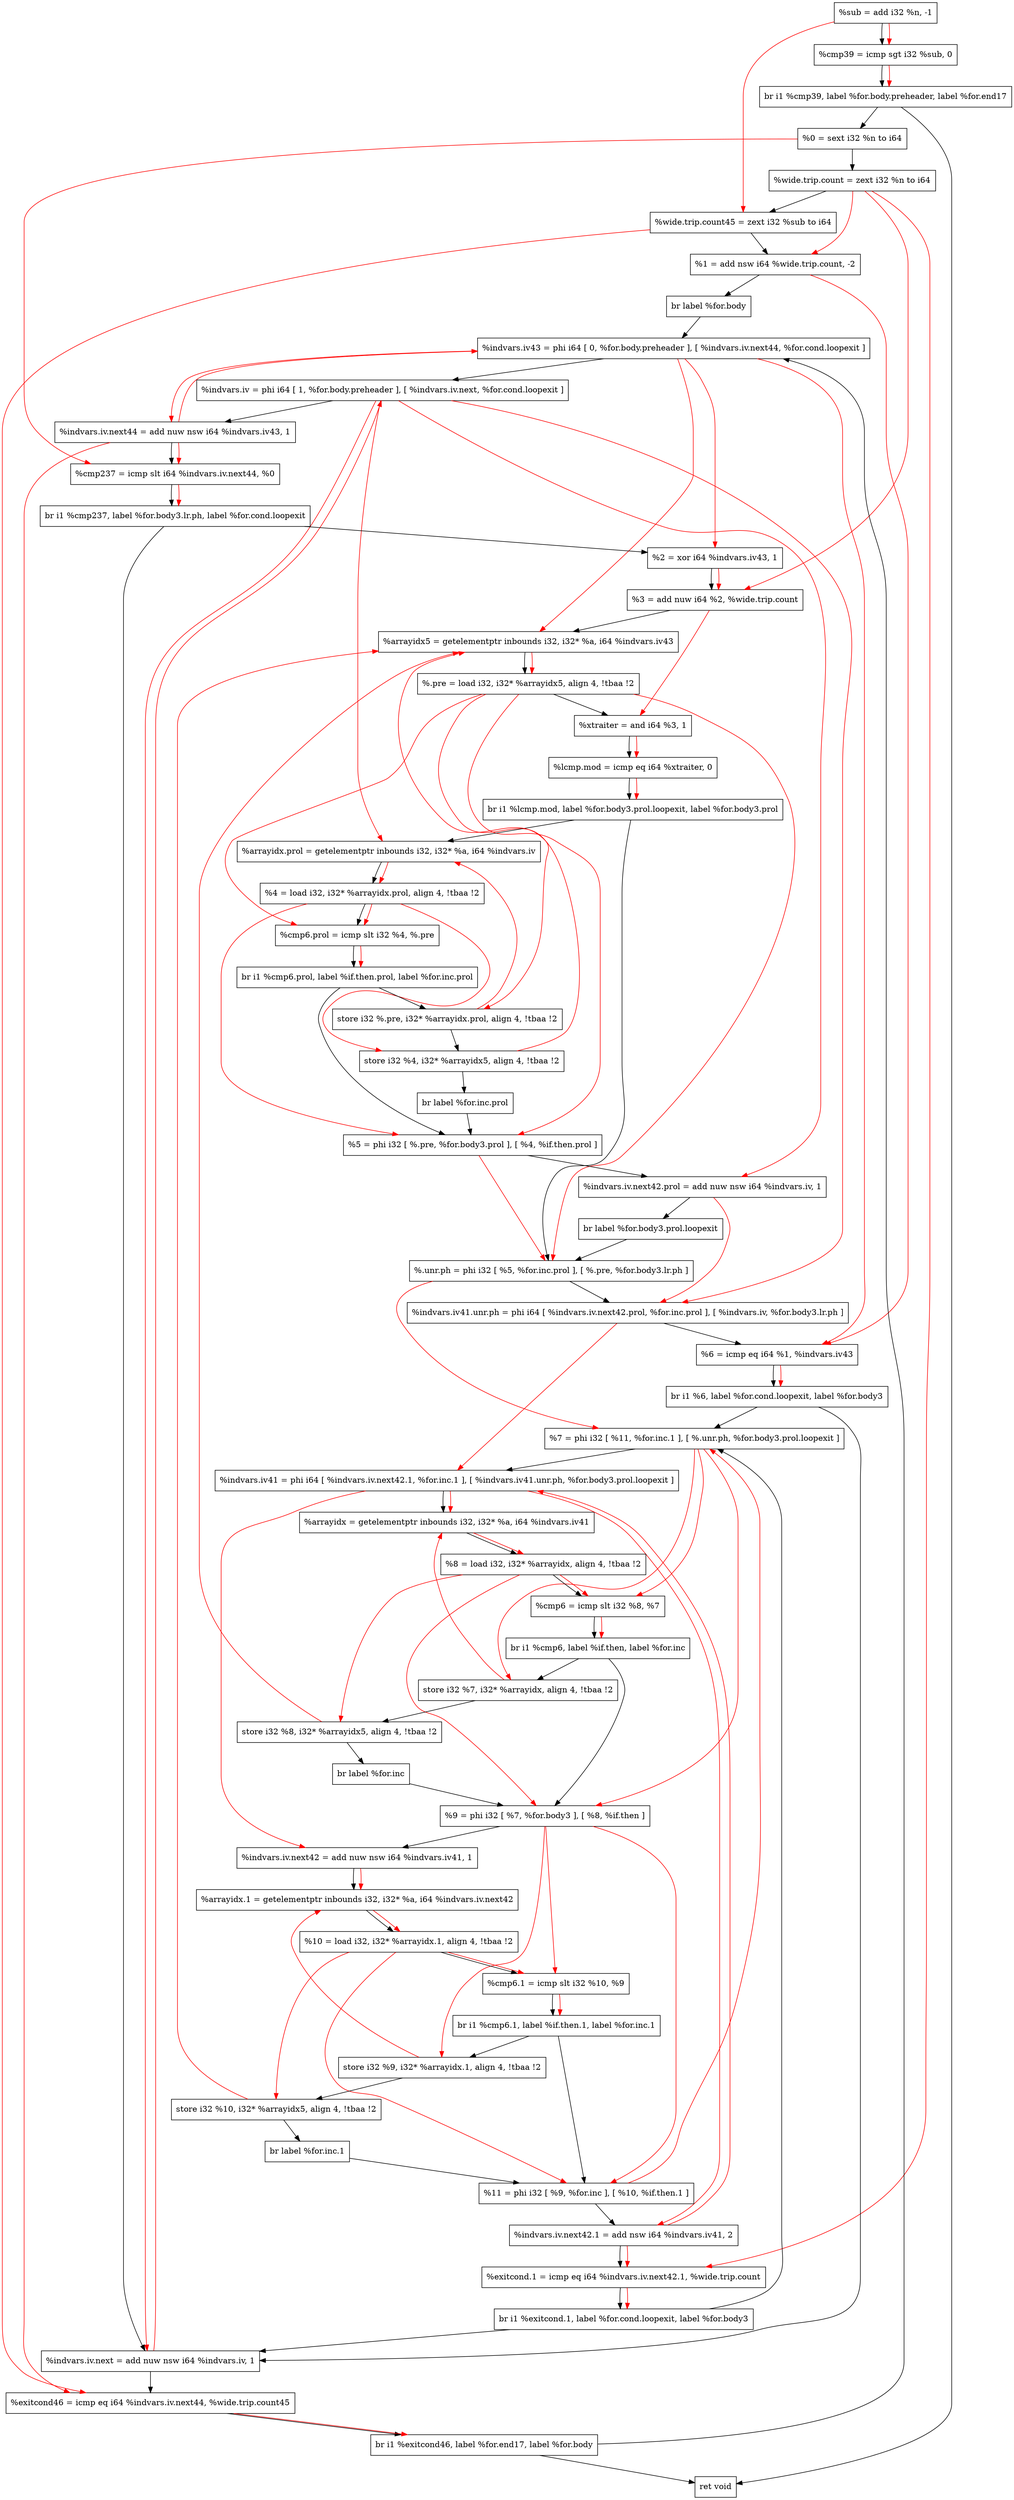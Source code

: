 digraph "CDFG for'func' function" {
	Node0x55d9ae30d130[shape=record, label="  %sub = add i32 %n, -1"];
	Node0x55d9ae30d1a0[shape=record, label="  %cmp39 = icmp sgt i32 %sub, 0"];
	Node0x55d9ae297c98[shape=record, label="  br i1 %cmp39, label %for.body.preheader, label %for.end17"];
	Node0x55d9ae30d088[shape=record, label="  %0 = sext i32 %n to i64"];
	Node0x55d9ae30d3f8[shape=record, label="  %wide.trip.count = zext i32 %n to i64"];
	Node0x55d9ae30d488[shape=record, label="  %wide.trip.count45 = zext i32 %sub to i64"];
	Node0x55d9ae30d560[shape=record, label="  %1 = add nsw i64 %wide.trip.count, -2"];
	Node0x55d9ae30d6b8[shape=record, label="  br label %for.body"];
	Node0x55d9ae30d870[shape=record, label="  %indvars.iv.next = add nuw nsw i64 %indvars.iv, 1"];
	Node0x55d9ae30da30[shape=record, label="  %exitcond46 = icmp eq i64 %indvars.iv.next44, %wide.trip.count45"];
	Node0x55d9ae297db8[shape=record, label="  br i1 %exitcond46, label %for.end17, label %for.body"];
	Node0x55d9ae30dc48[shape=record, label="  %indvars.iv43 = phi i64 [ 0, %for.body.preheader ], [ %indvars.iv.next44, %for.cond.loopexit ]"];
	Node0x55d9ae30dd18[shape=record, label="  %indvars.iv = phi i64 [ 1, %for.body.preheader ], [ %indvars.iv.next, %for.cond.loopexit ]"];
	Node0x55d9ae30dde0[shape=record, label="  %indvars.iv.next44 = add nuw nsw i64 %indvars.iv43, 1"];
	Node0x55d9ae30de50[shape=record, label="  %cmp237 = icmp slt i64 %indvars.iv.next44, %0"];
	Node0x55d9ae2a3228[shape=record, label="  br i1 %cmp237, label %for.body3.lr.ph, label %for.cond.loopexit"];
	Node0x55d9ae30df10[shape=record, label="  %2 = xor i64 %indvars.iv43, 1"];
	Node0x55d9ae30df80[shape=record, label="  %3 = add nuw i64 %2, %wide.trip.count"];
	Node0x55d9ae30dff0[shape=record, label="  %arrayidx5 = getelementptr inbounds i32, i32* %a, i64 %indvars.iv43"];
	Node0x55d9ae30d988[shape=record, label="  %.pre = load i32, i32* %arrayidx5, align 4, !tbaa !2"];
	Node0x55d9ae30ef20[shape=record, label="  %xtraiter = and i64 %3, 1"];
	Node0x55d9ae30ef90[shape=record, label="  %lcmp.mod = icmp eq i64 %xtraiter, 0"];
	Node0x55d9ae2a3468[shape=record, label="  br i1 %lcmp.mod, label %for.body3.prol.loopexit, label %for.body3.prol"];
	Node0x55d9ae30f150[shape=record, label="  %arrayidx.prol = getelementptr inbounds i32, i32* %a, i64 %indvars.iv"];
	Node0x55d9ae30d658[shape=record, label="  %4 = load i32, i32* %arrayidx.prol, align 4, !tbaa !2"];
	Node0x55d9ae30fb80[shape=record, label="  %cmp6.prol = icmp slt i32 %4, %.pre"];
	Node0x55d9ae2a3588[shape=record, label="  br i1 %cmp6.prol, label %if.then.prol, label %for.inc.prol"];
	Node0x55d9ae30fdb0[shape=record, label="  store i32 %.pre, i32* %arrayidx.prol, align 4, !tbaa !2"];
	Node0x55d9ae30fe30[shape=record, label="  store i32 %4, i32* %arrayidx5, align 4, !tbaa !2"];
	Node0x55d9ae30fc58[shape=record, label="  br label %for.inc.prol"];
	Node0x55d9ae30fe88[shape=record, label="  %5 = phi i32 [ %.pre, %for.body3.prol ], [ %4, %if.then.prol ]"];
	Node0x55d9ae30ff80[shape=record, label="  %indvars.iv.next42.prol = add nuw nsw i64 %indvars.iv, 1"];
	Node0x55d9ae30fd38[shape=record, label="  br label %for.body3.prol.loopexit"];
	Node0x55d9ae310058[shape=record, label="  %.unr.ph = phi i32 [ %5, %for.inc.prol ], [ %.pre, %for.body3.lr.ph ]"];
	Node0x55d9ae310128[shape=record, label="  %indvars.iv41.unr.ph = phi i64 [ %indvars.iv.next42.prol, %for.inc.prol ], [ %indvars.iv, %for.body3.lr.ph ]"];
	Node0x55d9ae3101f0[shape=record, label="  %6 = icmp eq i64 %1, %indvars.iv43"];
	Node0x55d9ae3102f8[shape=record, label="  br i1 %6, label %for.cond.loopexit, label %for.body3"];
	Node0x55d9ae310408[shape=record, label="  %7 = phi i32 [ %11, %for.inc.1 ], [ %.unr.ph, %for.body3.prol.loopexit ]"];
	Node0x55d9ae310588[shape=record, label="  %indvars.iv41 = phi i64 [ %indvars.iv.next42.1, %for.inc.1 ], [ %indvars.iv41.unr.ph, %for.body3.prol.loopexit ]"];
	Node0x55d9ae310650[shape=record, label="  %arrayidx = getelementptr inbounds i32, i32* %a, i64 %indvars.iv41"];
	Node0x55d9ae3106b8[shape=record, label="  %8 = load i32, i32* %arrayidx, align 4, !tbaa !2"];
	Node0x55d9ae3107c0[shape=record, label="  %cmp6 = icmp slt i32 %8, %7"];
	Node0x55d9ae3109b8[shape=record, label="  br i1 %cmp6, label %if.then, label %for.inc"];
	Node0x55d9ae310a30[shape=record, label="  store i32 %7, i32* %arrayidx, align 4, !tbaa !2"];
	Node0x55d9ae310ab0[shape=record, label="  store i32 %8, i32* %arrayidx5, align 4, !tbaa !2"];
	Node0x55d9ae310858[shape=record, label="  br label %for.inc"];
	Node0x55d9ae310b08[shape=record, label="  %9 = phi i32 [ %7, %for.body3 ], [ %8, %if.then ]"];
	Node0x55d9ae310c00[shape=record, label="  %indvars.iv.next42 = add nuw nsw i64 %indvars.iv41, 1"];
	Node0x55d9ae310d00[shape=record, label="  %arrayidx.1 = getelementptr inbounds i32, i32* %a, i64 %indvars.iv.next42"];
	Node0x55d9ae310928[shape=record, label="  %10 = load i32, i32* %arrayidx.1, align 4, !tbaa !2"];
	Node0x55d9ae310d80[shape=record, label="  %cmp6.1 = icmp slt i32 %10, %9"];
	Node0x55d9ae310ed8[shape=record, label="  br i1 %cmp6.1, label %if.then.1, label %for.inc.1"];
	Node0x55d9ae310f20[shape=record, label="  ret void"];
	Node0x55d9ae310f90[shape=record, label="  store i32 %9, i32* %arrayidx.1, align 4, !tbaa !2"];
	Node0x55d9ae311010[shape=record, label="  store i32 %10, i32* %arrayidx5, align 4, !tbaa !2"];
	Node0x55d9ae310e48[shape=record, label="  br label %for.inc.1"];
	Node0x55d9ae311068[shape=record, label="  %11 = phi i32 [ %9, %for.inc ], [ %10, %if.then.1 ]"];
	Node0x55d9ae311130[shape=record, label="  %indvars.iv.next42.1 = add nsw i64 %indvars.iv41, 2"];
	Node0x55d9ae3111d0[shape=record, label="  %exitcond.1 = icmp eq i64 %indvars.iv.next42.1, %wide.trip.count"];
	Node0x55d9ae311288[shape=record, label="  br i1 %exitcond.1, label %for.cond.loopexit, label %for.body3"];
	Node0x55d9ae30d130 -> Node0x55d9ae30d1a0
	Node0x55d9ae30d1a0 -> Node0x55d9ae297c98
	Node0x55d9ae297c98 -> Node0x55d9ae30d088
	Node0x55d9ae297c98 -> Node0x55d9ae310f20
	Node0x55d9ae30d088 -> Node0x55d9ae30d3f8
	Node0x55d9ae30d3f8 -> Node0x55d9ae30d488
	Node0x55d9ae30d488 -> Node0x55d9ae30d560
	Node0x55d9ae30d560 -> Node0x55d9ae30d6b8
	Node0x55d9ae30d6b8 -> Node0x55d9ae30dc48
	Node0x55d9ae30d870 -> Node0x55d9ae30da30
	Node0x55d9ae30da30 -> Node0x55d9ae297db8
	Node0x55d9ae297db8 -> Node0x55d9ae310f20
	Node0x55d9ae297db8 -> Node0x55d9ae30dc48
	Node0x55d9ae30dc48 -> Node0x55d9ae30dd18
	Node0x55d9ae30dd18 -> Node0x55d9ae30dde0
	Node0x55d9ae30dde0 -> Node0x55d9ae30de50
	Node0x55d9ae30de50 -> Node0x55d9ae2a3228
	Node0x55d9ae2a3228 -> Node0x55d9ae30df10
	Node0x55d9ae2a3228 -> Node0x55d9ae30d870
	Node0x55d9ae30df10 -> Node0x55d9ae30df80
	Node0x55d9ae30df80 -> Node0x55d9ae30dff0
	Node0x55d9ae30dff0 -> Node0x55d9ae30d988
	Node0x55d9ae30d988 -> Node0x55d9ae30ef20
	Node0x55d9ae30ef20 -> Node0x55d9ae30ef90
	Node0x55d9ae30ef90 -> Node0x55d9ae2a3468
	Node0x55d9ae2a3468 -> Node0x55d9ae310058
	Node0x55d9ae2a3468 -> Node0x55d9ae30f150
	Node0x55d9ae30f150 -> Node0x55d9ae30d658
	Node0x55d9ae30d658 -> Node0x55d9ae30fb80
	Node0x55d9ae30fb80 -> Node0x55d9ae2a3588
	Node0x55d9ae2a3588 -> Node0x55d9ae30fdb0
	Node0x55d9ae2a3588 -> Node0x55d9ae30fe88
	Node0x55d9ae30fdb0 -> Node0x55d9ae30fe30
	Node0x55d9ae30fe30 -> Node0x55d9ae30fc58
	Node0x55d9ae30fc58 -> Node0x55d9ae30fe88
	Node0x55d9ae30fe88 -> Node0x55d9ae30ff80
	Node0x55d9ae30ff80 -> Node0x55d9ae30fd38
	Node0x55d9ae30fd38 -> Node0x55d9ae310058
	Node0x55d9ae310058 -> Node0x55d9ae310128
	Node0x55d9ae310128 -> Node0x55d9ae3101f0
	Node0x55d9ae3101f0 -> Node0x55d9ae3102f8
	Node0x55d9ae3102f8 -> Node0x55d9ae30d870
	Node0x55d9ae3102f8 -> Node0x55d9ae310408
	Node0x55d9ae310408 -> Node0x55d9ae310588
	Node0x55d9ae310588 -> Node0x55d9ae310650
	Node0x55d9ae310650 -> Node0x55d9ae3106b8
	Node0x55d9ae3106b8 -> Node0x55d9ae3107c0
	Node0x55d9ae3107c0 -> Node0x55d9ae3109b8
	Node0x55d9ae3109b8 -> Node0x55d9ae310a30
	Node0x55d9ae3109b8 -> Node0x55d9ae310b08
	Node0x55d9ae310a30 -> Node0x55d9ae310ab0
	Node0x55d9ae310ab0 -> Node0x55d9ae310858
	Node0x55d9ae310858 -> Node0x55d9ae310b08
	Node0x55d9ae310b08 -> Node0x55d9ae310c00
	Node0x55d9ae310c00 -> Node0x55d9ae310d00
	Node0x55d9ae310d00 -> Node0x55d9ae310928
	Node0x55d9ae310928 -> Node0x55d9ae310d80
	Node0x55d9ae310d80 -> Node0x55d9ae310ed8
	Node0x55d9ae310ed8 -> Node0x55d9ae310f90
	Node0x55d9ae310ed8 -> Node0x55d9ae311068
	Node0x55d9ae310f90 -> Node0x55d9ae311010
	Node0x55d9ae311010 -> Node0x55d9ae310e48
	Node0x55d9ae310e48 -> Node0x55d9ae311068
	Node0x55d9ae311068 -> Node0x55d9ae311130
	Node0x55d9ae311130 -> Node0x55d9ae3111d0
	Node0x55d9ae3111d0 -> Node0x55d9ae311288
	Node0x55d9ae311288 -> Node0x55d9ae30d870
	Node0x55d9ae311288 -> Node0x55d9ae310408
edge [color=red]
	Node0x55d9ae30d130 -> Node0x55d9ae30d1a0
	Node0x55d9ae30d1a0 -> Node0x55d9ae297c98
	Node0x55d9ae30d130 -> Node0x55d9ae30d488
	Node0x55d9ae30d3f8 -> Node0x55d9ae30d560
	Node0x55d9ae30dd18 -> Node0x55d9ae30d870
	Node0x55d9ae30dde0 -> Node0x55d9ae30da30
	Node0x55d9ae30d488 -> Node0x55d9ae30da30
	Node0x55d9ae30da30 -> Node0x55d9ae297db8
	Node0x55d9ae30dde0 -> Node0x55d9ae30dc48
	Node0x55d9ae30d870 -> Node0x55d9ae30dd18
	Node0x55d9ae30dc48 -> Node0x55d9ae30dde0
	Node0x55d9ae30dde0 -> Node0x55d9ae30de50
	Node0x55d9ae30d088 -> Node0x55d9ae30de50
	Node0x55d9ae30de50 -> Node0x55d9ae2a3228
	Node0x55d9ae30dc48 -> Node0x55d9ae30df10
	Node0x55d9ae30df10 -> Node0x55d9ae30df80
	Node0x55d9ae30d3f8 -> Node0x55d9ae30df80
	Node0x55d9ae30dc48 -> Node0x55d9ae30dff0
	Node0x55d9ae30dff0 -> Node0x55d9ae30d988
	Node0x55d9ae30df80 -> Node0x55d9ae30ef20
	Node0x55d9ae30ef20 -> Node0x55d9ae30ef90
	Node0x55d9ae30ef90 -> Node0x55d9ae2a3468
	Node0x55d9ae30dd18 -> Node0x55d9ae30f150
	Node0x55d9ae30f150 -> Node0x55d9ae30d658
	Node0x55d9ae30d658 -> Node0x55d9ae30fb80
	Node0x55d9ae30d988 -> Node0x55d9ae30fb80
	Node0x55d9ae30fb80 -> Node0x55d9ae2a3588
	Node0x55d9ae30d988 -> Node0x55d9ae30fdb0
	Node0x55d9ae30fdb0 -> Node0x55d9ae30f150
	Node0x55d9ae30d658 -> Node0x55d9ae30fe30
	Node0x55d9ae30fe30 -> Node0x55d9ae30dff0
	Node0x55d9ae30d988 -> Node0x55d9ae30fe88
	Node0x55d9ae30d658 -> Node0x55d9ae30fe88
	Node0x55d9ae30dd18 -> Node0x55d9ae30ff80
	Node0x55d9ae30fe88 -> Node0x55d9ae310058
	Node0x55d9ae30d988 -> Node0x55d9ae310058
	Node0x55d9ae30ff80 -> Node0x55d9ae310128
	Node0x55d9ae30dd18 -> Node0x55d9ae310128
	Node0x55d9ae30d560 -> Node0x55d9ae3101f0
	Node0x55d9ae30dc48 -> Node0x55d9ae3101f0
	Node0x55d9ae3101f0 -> Node0x55d9ae3102f8
	Node0x55d9ae311068 -> Node0x55d9ae310408
	Node0x55d9ae310058 -> Node0x55d9ae310408
	Node0x55d9ae311130 -> Node0x55d9ae310588
	Node0x55d9ae310128 -> Node0x55d9ae310588
	Node0x55d9ae310588 -> Node0x55d9ae310650
	Node0x55d9ae310650 -> Node0x55d9ae3106b8
	Node0x55d9ae3106b8 -> Node0x55d9ae3107c0
	Node0x55d9ae310408 -> Node0x55d9ae3107c0
	Node0x55d9ae3107c0 -> Node0x55d9ae3109b8
	Node0x55d9ae310408 -> Node0x55d9ae310a30
	Node0x55d9ae310a30 -> Node0x55d9ae310650
	Node0x55d9ae3106b8 -> Node0x55d9ae310ab0
	Node0x55d9ae310ab0 -> Node0x55d9ae30dff0
	Node0x55d9ae310408 -> Node0x55d9ae310b08
	Node0x55d9ae3106b8 -> Node0x55d9ae310b08
	Node0x55d9ae310588 -> Node0x55d9ae310c00
	Node0x55d9ae310c00 -> Node0x55d9ae310d00
	Node0x55d9ae310d00 -> Node0x55d9ae310928
	Node0x55d9ae310928 -> Node0x55d9ae310d80
	Node0x55d9ae310b08 -> Node0x55d9ae310d80
	Node0x55d9ae310d80 -> Node0x55d9ae310ed8
	Node0x55d9ae310b08 -> Node0x55d9ae310f90
	Node0x55d9ae310f90 -> Node0x55d9ae310d00
	Node0x55d9ae310928 -> Node0x55d9ae311010
	Node0x55d9ae311010 -> Node0x55d9ae30dff0
	Node0x55d9ae310b08 -> Node0x55d9ae311068
	Node0x55d9ae310928 -> Node0x55d9ae311068
	Node0x55d9ae310588 -> Node0x55d9ae311130
	Node0x55d9ae311130 -> Node0x55d9ae3111d0
	Node0x55d9ae30d3f8 -> Node0x55d9ae3111d0
	Node0x55d9ae3111d0 -> Node0x55d9ae311288
}
